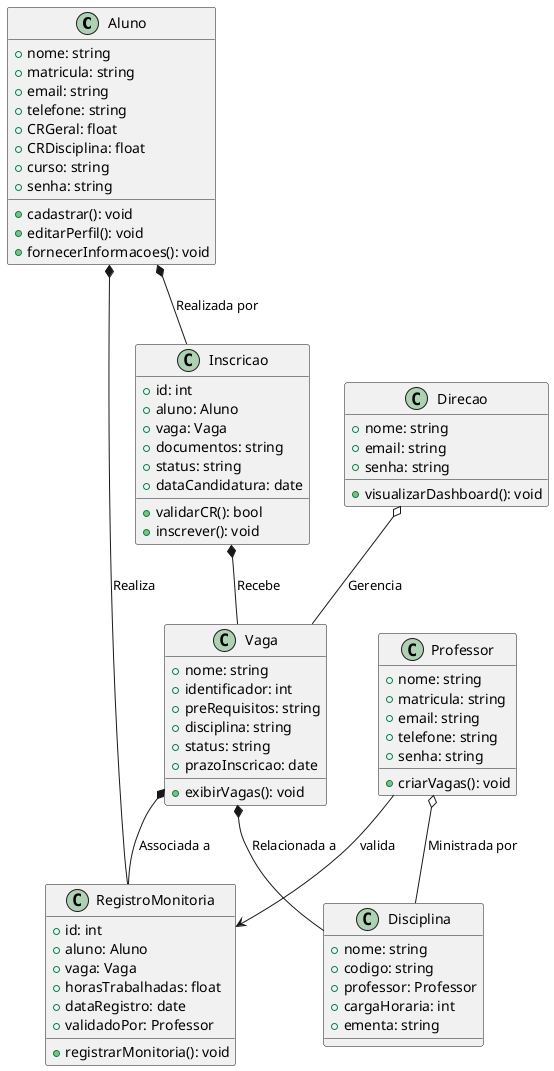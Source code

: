 @startuml DiagramaDeClasses
'-----------------------------------
' Diagrama de Classes - Equipe Elon Musk
' Sistema de Monitoria IBMEC
' Elaborado por: Arthur Riess, Pedro Macedo, Felipe Maia e Yago Carvalho
'-----------------------------------

class Aluno {
    +nome: string
    +matricula: string
    +email: string
    +telefone: string
    +CRGeral: float
    +CRDisciplina: float
    +curso: string
    +senha: string
    +cadastrar(): void
    +editarPerfil(): void
    +fornecerInformacoes(): void
}

class Professor {
    +nome: string
    +matricula: string
    +email: string
    +telefone: string
    +senha: string
    +criarVagas(): void
}

class Direcao {
    +nome: string
    +email: string
    +senha: string
    +visualizarDashboard(): void
}

class Vaga {
    +nome: string
    +identificador: int
    +preRequisitos: string
    +disciplina: string
    +status: string
    +prazoInscricao: date
    +exibirVagas(): void
}

class Inscricao {
    +id: int
    +aluno: Aluno
    +vaga: Vaga
    +documentos: string
    +status: string
    +dataCandidatura: date
    +validarCR(): bool
    +inscrever(): void
}

class RegistroMonitoria {
    +id: int
    +aluno: Aluno
    +vaga: Vaga
    +horasTrabalhadas: float
    +dataRegistro: date
    +validadoPor: Professor
    +registrarMonitoria(): void
}

class Disciplina {
    +nome: string
    +codigo: string
    +professor: Professor
    +cargaHoraria: int
    +ementa: string
}

Aluno *-- Inscricao: Realizada por
Inscricao *-- Vaga: Recebe
Vaga *-- Disciplina: Relacionada a
Professor o-- Disciplina: Ministrada por
Aluno *-- RegistroMonitoria: Realiza
Vaga *-- RegistroMonitoria: Associada a
Professor --> RegistroMonitoria: valida
Direcao o-- Vaga: Gerencia
@enduml
